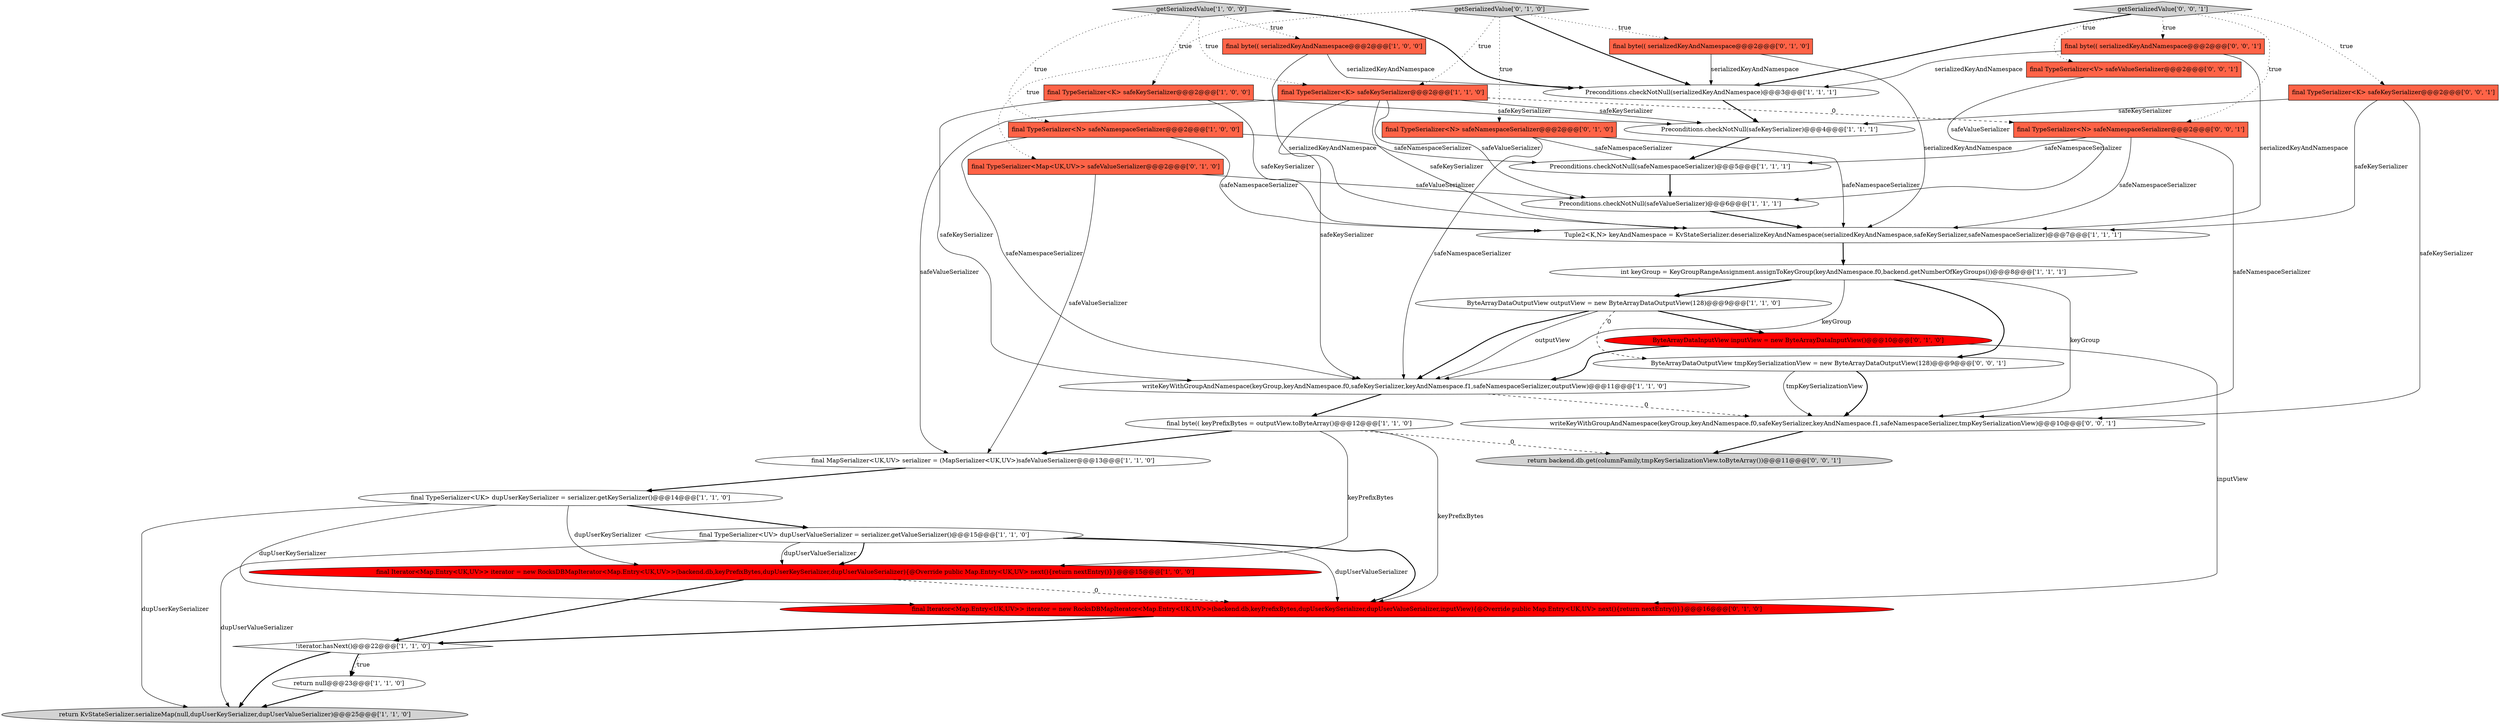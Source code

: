 digraph {
24 [style = filled, label = "getSerializedValue['0', '1', '0']", fillcolor = lightgray, shape = diamond image = "AAA0AAABBB2BBB"];
2 [style = filled, label = "Preconditions.checkNotNull(serializedKeyAndNamespace)@@@3@@@['1', '1', '1']", fillcolor = white, shape = ellipse image = "AAA0AAABBB1BBB"];
18 [style = filled, label = "int keyGroup = KeyGroupRangeAssignment.assignToKeyGroup(keyAndNamespace.f0,backend.getNumberOfKeyGroups())@@@8@@@['1', '1', '1']", fillcolor = white, shape = ellipse image = "AAA0AAABBB1BBB"];
22 [style = filled, label = "final TypeSerializer<Map<UK,UV>> safeValueSerializer@@@2@@@['0', '1', '0']", fillcolor = tomato, shape = box image = "AAA0AAABBB2BBB"];
17 [style = filled, label = "Preconditions.checkNotNull(safeKeySerializer)@@@4@@@['1', '1', '1']", fillcolor = white, shape = ellipse image = "AAA0AAABBB1BBB"];
26 [style = filled, label = "final Iterator<Map.Entry<UK,UV>> iterator = new RocksDBMapIterator<Map.Entry<UK,UV>>(backend.db,keyPrefixBytes,dupUserKeySerializer,dupUserValueSerializer,inputView){@Override public Map.Entry<UK,UV> next(){return nextEntry()}}@@@16@@@['0', '1', '0']", fillcolor = red, shape = ellipse image = "AAA1AAABBB2BBB"];
16 [style = filled, label = "final Iterator<Map.Entry<UK,UV>> iterator = new RocksDBMapIterator<Map.Entry<UK,UV>>(backend.db,keyPrefixBytes,dupUserKeySerializer,dupUserValueSerializer){@Override public Map.Entry<UK,UV> next(){return nextEntry()}}@@@15@@@['1', '0', '0']", fillcolor = red, shape = ellipse image = "AAA1AAABBB1BBB"];
25 [style = filled, label = "final TypeSerializer<N> safeNamespaceSerializer@@@2@@@['0', '1', '0']", fillcolor = tomato, shape = box image = "AAA0AAABBB2BBB"];
28 [style = filled, label = "getSerializedValue['0', '0', '1']", fillcolor = lightgray, shape = diamond image = "AAA0AAABBB3BBB"];
9 [style = filled, label = "final byte(( keyPrefixBytes = outputView.toByteArray()@@@12@@@['1', '1', '0']", fillcolor = white, shape = ellipse image = "AAA0AAABBB1BBB"];
11 [style = filled, label = "final TypeSerializer<K> safeKeySerializer@@@2@@@['1', '0', '0']", fillcolor = tomato, shape = box image = "AAA0AAABBB1BBB"];
12 [style = filled, label = "Tuple2<K,N> keyAndNamespace = KvStateSerializer.deserializeKeyAndNamespace(serializedKeyAndNamespace,safeKeySerializer,safeNamespaceSerializer)@@@7@@@['1', '1', '1']", fillcolor = white, shape = ellipse image = "AAA0AAABBB1BBB"];
27 [style = filled, label = "writeKeyWithGroupAndNamespace(keyGroup,keyAndNamespace.f0,safeKeySerializer,keyAndNamespace.f1,safeNamespaceSerializer,tmpKeySerializationView)@@@10@@@['0', '0', '1']", fillcolor = white, shape = ellipse image = "AAA0AAABBB3BBB"];
15 [style = filled, label = "Preconditions.checkNotNull(safeValueSerializer)@@@6@@@['1', '1', '1']", fillcolor = white, shape = ellipse image = "AAA0AAABBB1BBB"];
29 [style = filled, label = "ByteArrayDataOutputView tmpKeySerializationView = new ByteArrayDataOutputView(128)@@@9@@@['0', '0', '1']", fillcolor = white, shape = ellipse image = "AAA0AAABBB3BBB"];
33 [style = filled, label = "final TypeSerializer<N> safeNamespaceSerializer@@@2@@@['0', '0', '1']", fillcolor = tomato, shape = box image = "AAA0AAABBB3BBB"];
32 [style = filled, label = "final TypeSerializer<V> safeValueSerializer@@@2@@@['0', '0', '1']", fillcolor = tomato, shape = box image = "AAA0AAABBB3BBB"];
20 [style = filled, label = "final TypeSerializer<K> safeKeySerializer@@@2@@@['1', '1', '0']", fillcolor = tomato, shape = box image = "AAA0AAABBB1BBB"];
3 [style = filled, label = "writeKeyWithGroupAndNamespace(keyGroup,keyAndNamespace.f0,safeKeySerializer,keyAndNamespace.f1,safeNamespaceSerializer,outputView)@@@11@@@['1', '1', '0']", fillcolor = white, shape = ellipse image = "AAA0AAABBB1BBB"];
31 [style = filled, label = "final TypeSerializer<K> safeKeySerializer@@@2@@@['0', '0', '1']", fillcolor = tomato, shape = box image = "AAA0AAABBB3BBB"];
5 [style = filled, label = "return null@@@23@@@['1', '1', '0']", fillcolor = white, shape = ellipse image = "AAA0AAABBB1BBB"];
30 [style = filled, label = "final byte(( serializedKeyAndNamespace@@@2@@@['0', '0', '1']", fillcolor = tomato, shape = box image = "AAA0AAABBB3BBB"];
6 [style = filled, label = "final TypeSerializer<UK> dupUserKeySerializer = serializer.getKeySerializer()@@@14@@@['1', '1', '0']", fillcolor = white, shape = ellipse image = "AAA0AAABBB1BBB"];
1 [style = filled, label = "final byte(( serializedKeyAndNamespace@@@2@@@['1', '0', '0']", fillcolor = tomato, shape = box image = "AAA0AAABBB1BBB"];
21 [style = filled, label = "final byte(( serializedKeyAndNamespace@@@2@@@['0', '1', '0']", fillcolor = tomato, shape = box image = "AAA0AAABBB2BBB"];
10 [style = filled, label = "ByteArrayDataOutputView outputView = new ByteArrayDataOutputView(128)@@@9@@@['1', '1', '0']", fillcolor = white, shape = ellipse image = "AAA0AAABBB1BBB"];
13 [style = filled, label = "final TypeSerializer<UV> dupUserValueSerializer = serializer.getValueSerializer()@@@15@@@['1', '1', '0']", fillcolor = white, shape = ellipse image = "AAA0AAABBB1BBB"];
0 [style = filled, label = "Preconditions.checkNotNull(safeNamespaceSerializer)@@@5@@@['1', '1', '1']", fillcolor = white, shape = ellipse image = "AAA0AAABBB1BBB"];
4 [style = filled, label = "!iterator.hasNext()@@@22@@@['1', '1', '0']", fillcolor = white, shape = diamond image = "AAA0AAABBB1BBB"];
7 [style = filled, label = "return KvStateSerializer.serializeMap(null,dupUserKeySerializer,dupUserValueSerializer)@@@25@@@['1', '1', '0']", fillcolor = lightgray, shape = ellipse image = "AAA0AAABBB1BBB"];
8 [style = filled, label = "final TypeSerializer<N> safeNamespaceSerializer@@@2@@@['1', '0', '0']", fillcolor = tomato, shape = box image = "AAA0AAABBB1BBB"];
19 [style = filled, label = "getSerializedValue['1', '0', '0']", fillcolor = lightgray, shape = diamond image = "AAA0AAABBB1BBB"];
34 [style = filled, label = "return backend.db.get(columnFamily,tmpKeySerializationView.toByteArray())@@@11@@@['0', '0', '1']", fillcolor = lightgray, shape = ellipse image = "AAA0AAABBB3BBB"];
23 [style = filled, label = "ByteArrayDataInputView inputView = new ByteArrayDataInputView()@@@10@@@['0', '1', '0']", fillcolor = red, shape = ellipse image = "AAA1AAABBB2BBB"];
14 [style = filled, label = "final MapSerializer<UK,UV> serializer = (MapSerializer<UK,UV>)safeValueSerializer@@@13@@@['1', '1', '0']", fillcolor = white, shape = ellipse image = "AAA0AAABBB1BBB"];
13->7 [style = solid, label="dupUserValueSerializer"];
24->25 [style = dotted, label="true"];
31->27 [style = solid, label="safeKeySerializer"];
33->12 [style = solid, label="safeNamespaceSerializer"];
18->27 [style = solid, label="keyGroup"];
22->15 [style = solid, label="safeValueSerializer"];
1->12 [style = solid, label="serializedKeyAndNamespace"];
0->15 [style = bold, label=""];
16->26 [style = dashed, label="0"];
28->30 [style = dotted, label="true"];
6->7 [style = solid, label="dupUserKeySerializer"];
21->12 [style = solid, label="serializedKeyAndNamespace"];
21->2 [style = solid, label="serializedKeyAndNamespace"];
19->11 [style = dotted, label="true"];
18->3 [style = solid, label="keyGroup"];
12->18 [style = bold, label=""];
9->14 [style = bold, label=""];
30->12 [style = solid, label="serializedKeyAndNamespace"];
9->26 [style = solid, label="keyPrefixBytes"];
1->2 [style = solid, label="serializedKeyAndNamespace"];
24->21 [style = dotted, label="true"];
23->3 [style = bold, label=""];
32->15 [style = solid, label="safeValueSerializer"];
19->2 [style = bold, label=""];
10->29 [style = dashed, label="0"];
25->12 [style = solid, label="safeNamespaceSerializer"];
26->4 [style = bold, label=""];
13->16 [style = bold, label=""];
9->34 [style = dashed, label="0"];
29->27 [style = bold, label=""];
33->0 [style = solid, label="safeNamespaceSerializer"];
24->22 [style = dotted, label="true"];
31->17 [style = solid, label="safeKeySerializer"];
5->7 [style = bold, label=""];
15->12 [style = bold, label=""];
20->33 [style = dashed, label="0"];
14->6 [style = bold, label=""];
30->2 [style = solid, label="serializedKeyAndNamespace"];
2->17 [style = bold, label=""];
4->5 [style = dotted, label="true"];
19->1 [style = dotted, label="true"];
20->14 [style = solid, label="safeValueSerializer"];
13->16 [style = solid, label="dupUserValueSerializer"];
20->3 [style = solid, label="safeKeySerializer"];
3->27 [style = dashed, label="0"];
6->26 [style = solid, label="dupUserKeySerializer"];
11->17 [style = solid, label="safeKeySerializer"];
19->8 [style = dotted, label="true"];
4->7 [style = bold, label=""];
8->3 [style = solid, label="safeNamespaceSerializer"];
3->9 [style = bold, label=""];
6->16 [style = solid, label="dupUserKeySerializer"];
29->27 [style = solid, label="tmpKeySerializationView"];
17->0 [style = bold, label=""];
27->34 [style = bold, label=""];
28->32 [style = dotted, label="true"];
18->10 [style = bold, label=""];
13->26 [style = bold, label=""];
10->23 [style = bold, label=""];
6->13 [style = bold, label=""];
24->20 [style = dotted, label="true"];
25->0 [style = solid, label="safeNamespaceSerializer"];
9->16 [style = solid, label="keyPrefixBytes"];
16->4 [style = bold, label=""];
4->5 [style = bold, label=""];
23->26 [style = solid, label="inputView"];
22->14 [style = solid, label="safeValueSerializer"];
13->26 [style = solid, label="dupUserValueSerializer"];
11->12 [style = solid, label="safeKeySerializer"];
28->31 [style = dotted, label="true"];
10->3 [style = solid, label="outputView"];
20->17 [style = solid, label="safeKeySerializer"];
24->2 [style = bold, label=""];
31->12 [style = solid, label="safeKeySerializer"];
28->33 [style = dotted, label="true"];
19->20 [style = dotted, label="true"];
8->0 [style = solid, label="safeNamespaceSerializer"];
8->12 [style = solid, label="safeNamespaceSerializer"];
10->3 [style = bold, label=""];
25->3 [style = solid, label="safeNamespaceSerializer"];
33->27 [style = solid, label="safeNamespaceSerializer"];
20->15 [style = solid, label="safeValueSerializer"];
28->2 [style = bold, label=""];
18->29 [style = bold, label=""];
11->3 [style = solid, label="safeKeySerializer"];
20->12 [style = solid, label="safeKeySerializer"];
}
